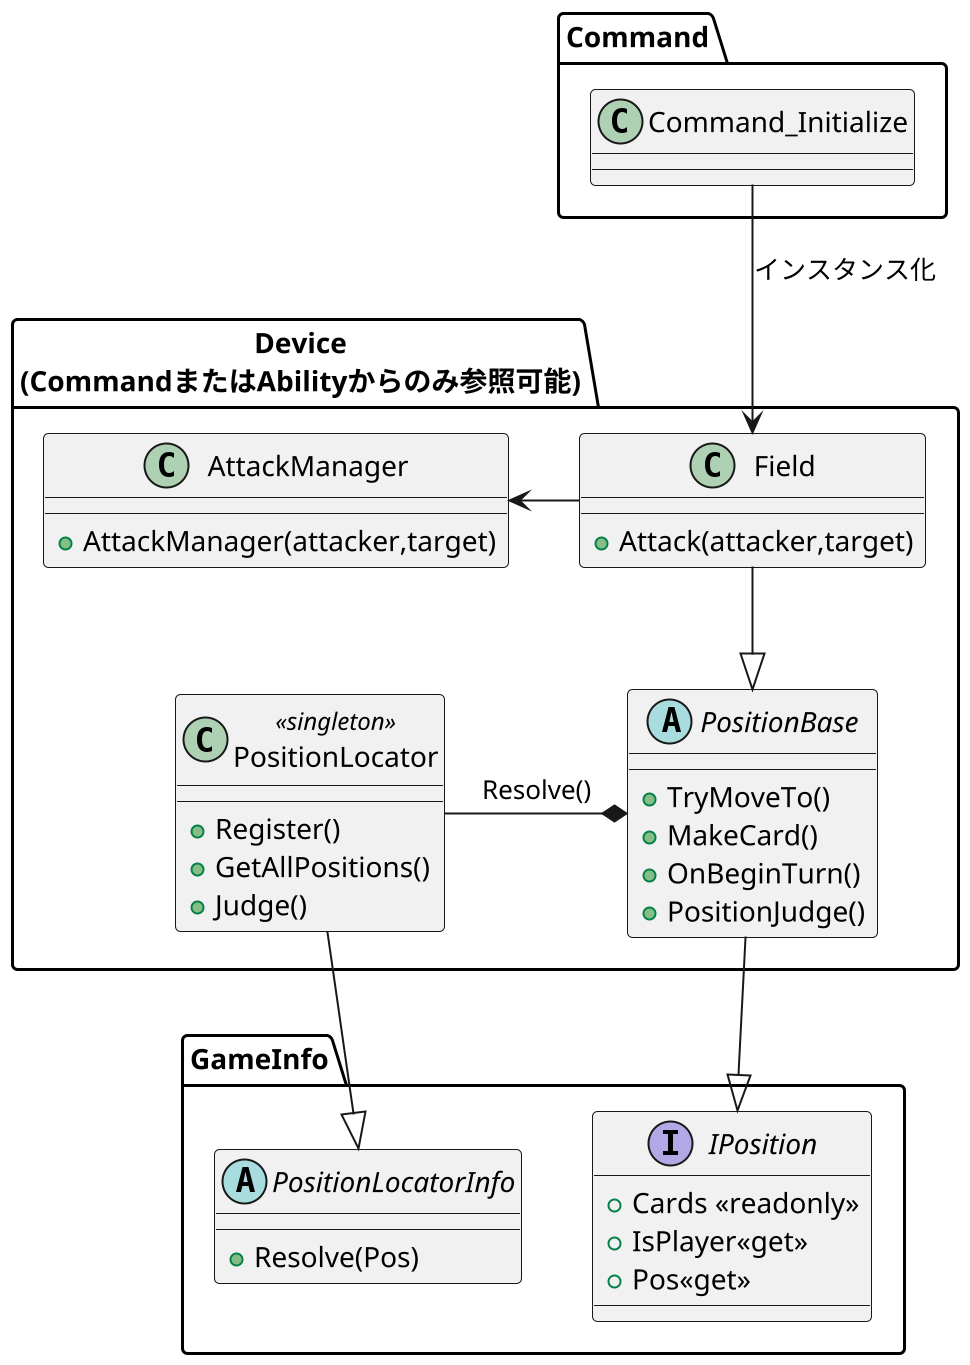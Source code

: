@startuml Field


scale 2
skinparam DefaultFontName 源ノ角ゴシック Code JP Medium

package GameInfo
{
    interface IPosition
    {
        + Cards <<readonly>>
        + IsPlayer<<get>>
        + Pos<<get>>
    } 


    abstract class PositionLocatorInfo
    {
        + Resolve(Pos)
    }
}

package Device\n(CommandまたはAbilityからのみ参照可能)
{

    class AttackManager
    {
        + AttackManager(attacker,target)
    }
    class PositionLocator<<singleton>>
    {
        + Register()
        +GetAllPositions()
        +Judge()
    }




    abstract PositionBase
    {
        + TryMoveTo()
        + MakeCard()
        + OnBeginTurn()
        + PositionJudge()
    }


    class Field
    {
        + Attack(attacker,target)
    }


    PositionLocator--|>PositionLocatorInfo
    PositionLocator-*PositionBase : Resolve()

    Field--|>PositionBase

    Field-l->AttackManager

}

package Command
{
    class Command_Initialize
}

PositionBase-d-|>IPosition
Command_Initialize-->Field : インスタンス化



@enduml